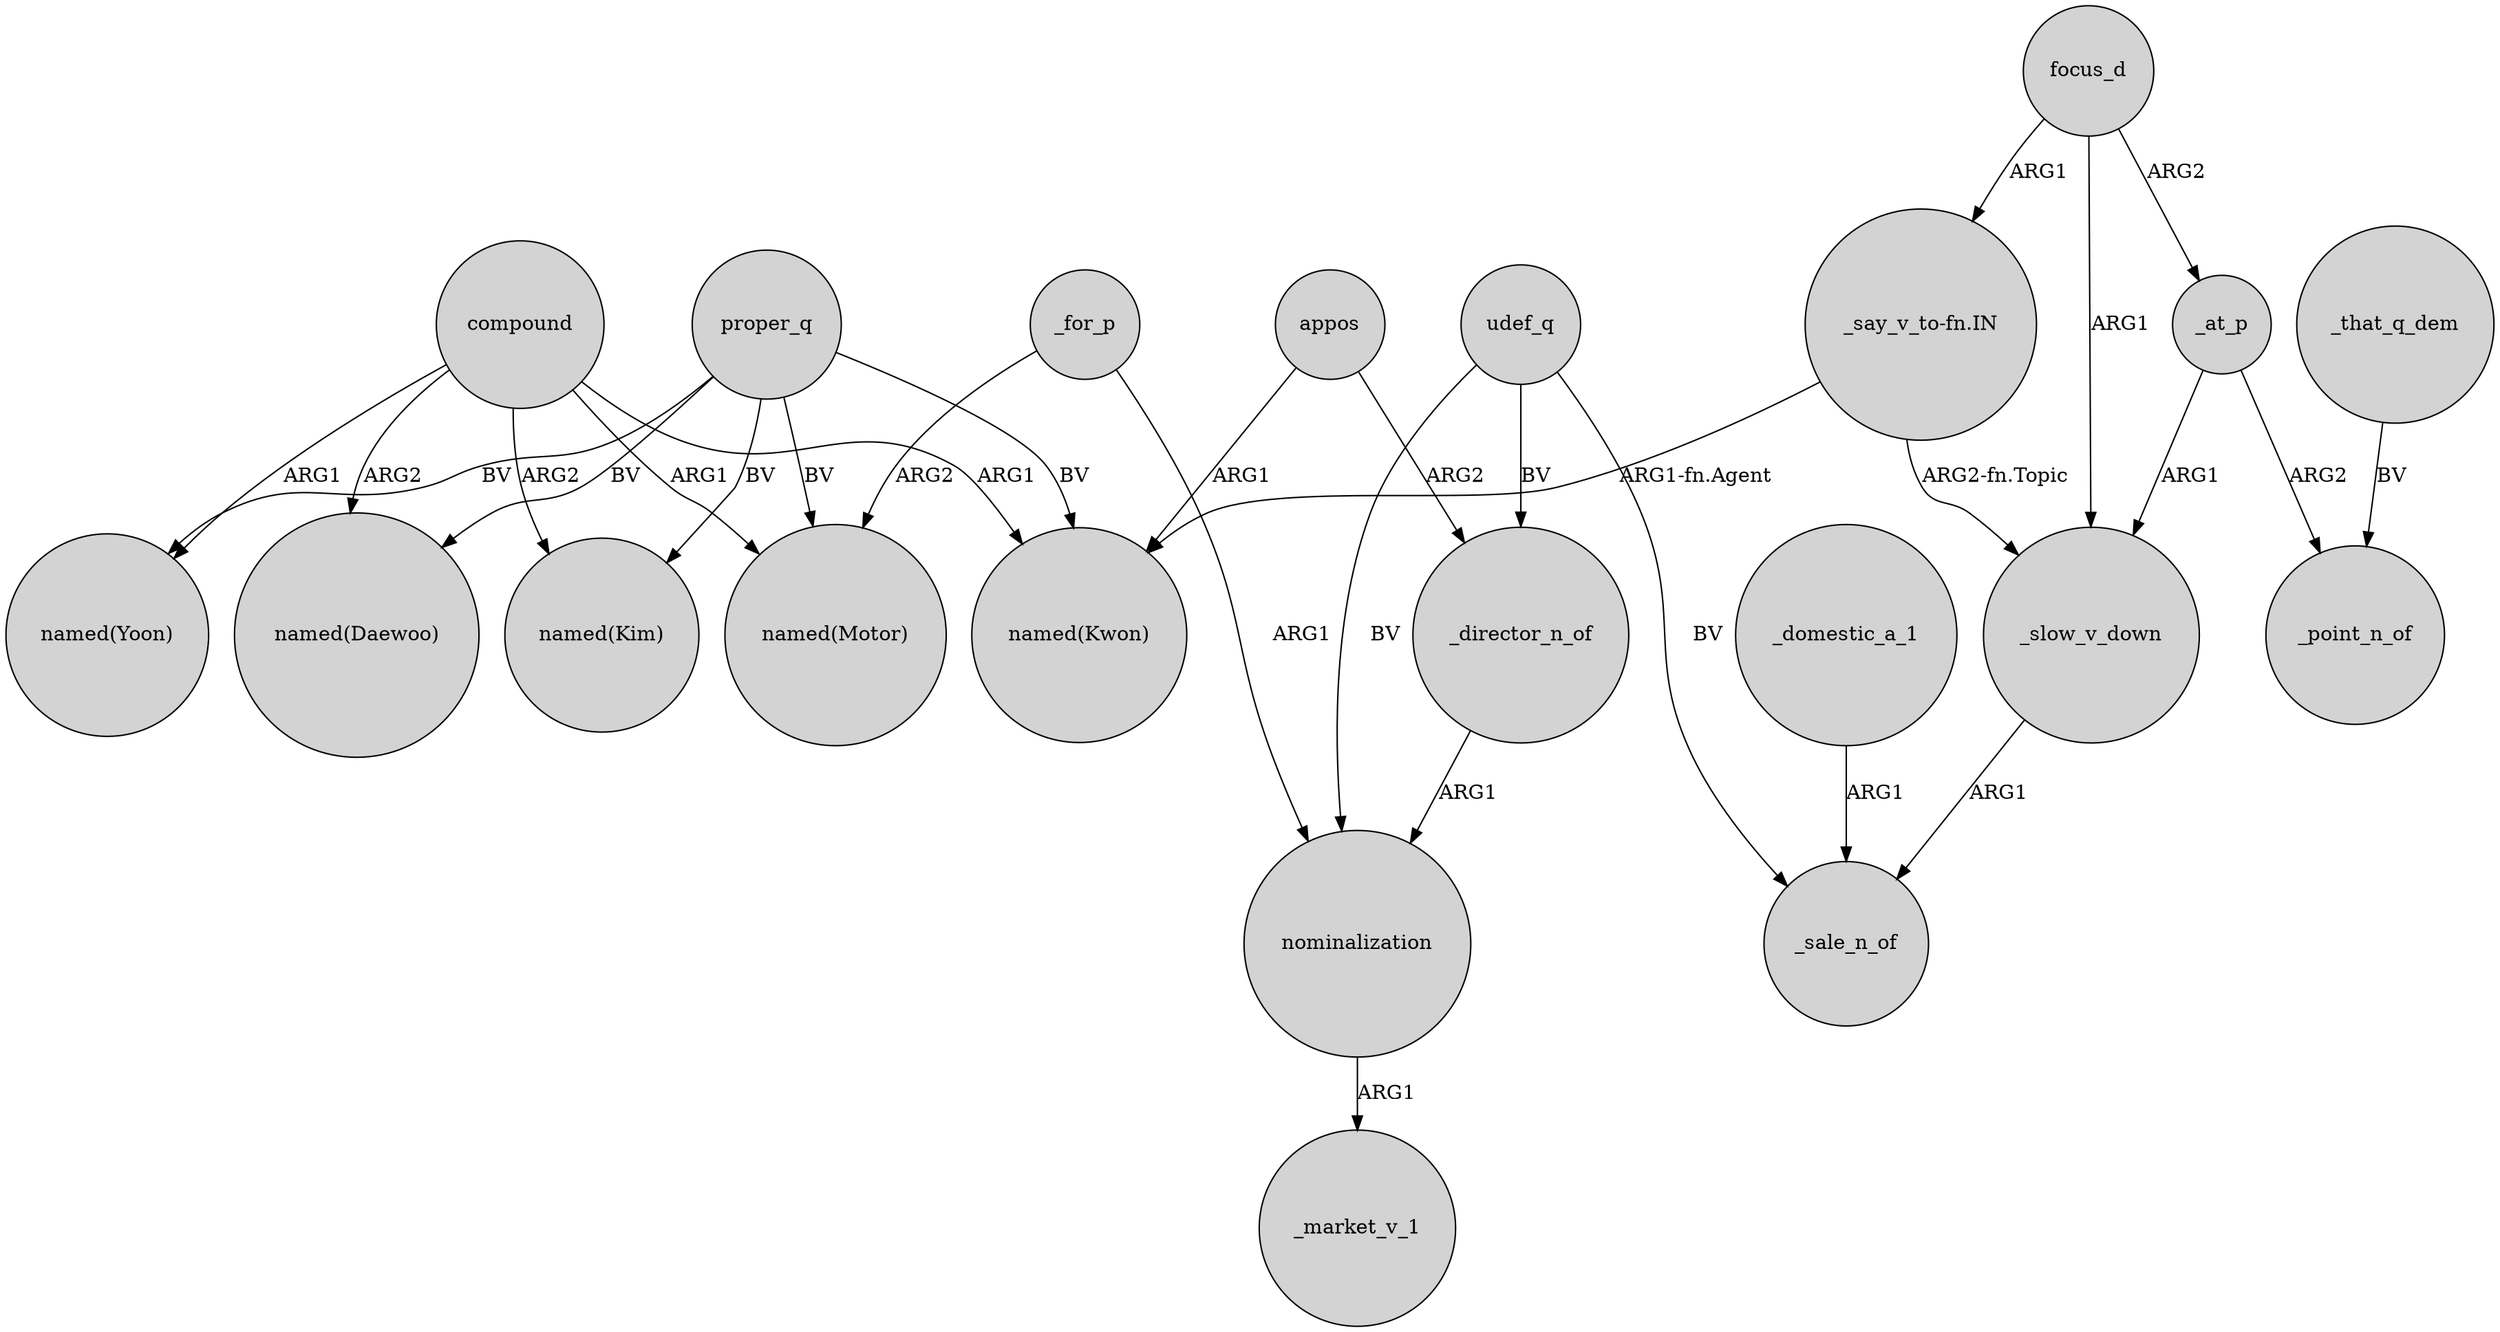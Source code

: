 digraph {
	node [shape=circle style=filled]
	proper_q -> "named(Daewoo)" [label=BV]
	compound -> "named(Kim)" [label=ARG2]
	"_say_v_to-fn.IN" -> _slow_v_down [label="ARG2-fn.Topic"]
	compound -> "named(Daewoo)" [label=ARG2]
	proper_q -> "named(Yoon)" [label=BV]
	"_say_v_to-fn.IN" -> "named(Kwon)" [label="ARG1-fn.Agent"]
	focus_d -> _slow_v_down [label=ARG1]
	nominalization -> _market_v_1 [label=ARG1]
	compound -> "named(Motor)" [label=ARG1]
	_that_q_dem -> _point_n_of [label=BV]
	focus_d -> _at_p [label=ARG2]
	compound -> "named(Yoon)" [label=ARG1]
	proper_q -> "named(Motor)" [label=BV]
	_at_p -> _slow_v_down [label=ARG1]
	proper_q -> "named(Kwon)" [label=BV]
	_at_p -> _point_n_of [label=ARG2]
	compound -> "named(Kwon)" [label=ARG1]
	udef_q -> nominalization [label=BV]
	_for_p -> nominalization [label=ARG1]
	_slow_v_down -> _sale_n_of [label=ARG1]
	udef_q -> _sale_n_of [label=BV]
	proper_q -> "named(Kim)" [label=BV]
	appos -> "named(Kwon)" [label=ARG1]
	_for_p -> "named(Motor)" [label=ARG2]
	_domestic_a_1 -> _sale_n_of [label=ARG1]
	appos -> _director_n_of [label=ARG2]
	udef_q -> _director_n_of [label=BV]
	_director_n_of -> nominalization [label=ARG1]
	focus_d -> "_say_v_to-fn.IN" [label=ARG1]
}
